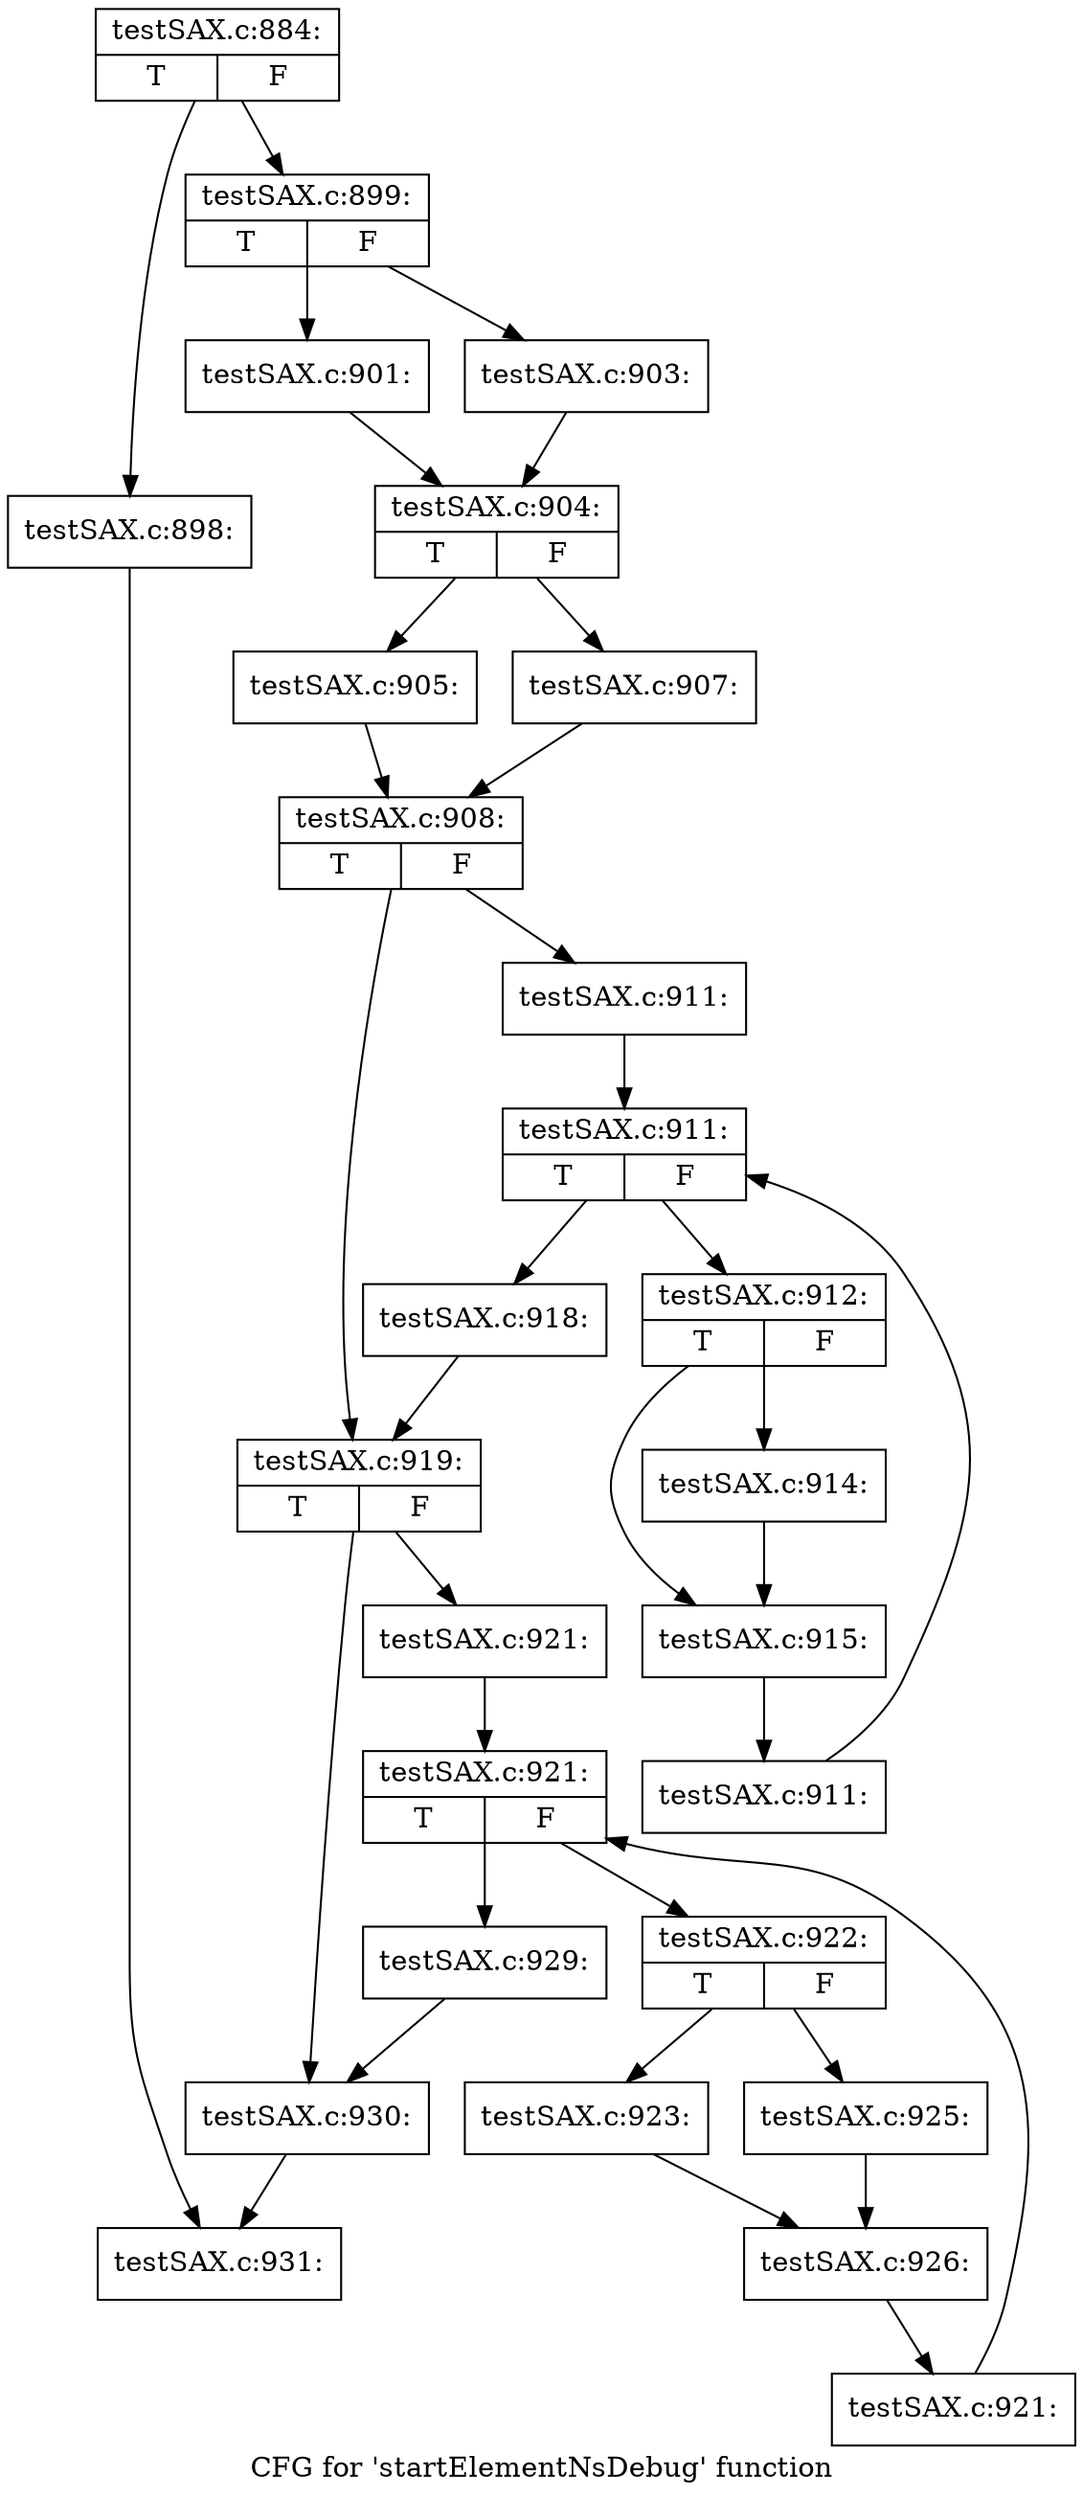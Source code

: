digraph "CFG for 'startElementNsDebug' function" {
	label="CFG for 'startElementNsDebug' function";

	Node0x56750f0 [shape=record,label="{testSAX.c:884:|{<s0>T|<s1>F}}"];
	Node0x56750f0 -> Node0x5679630;
	Node0x56750f0 -> Node0x5679680;
	Node0x5679630 [shape=record,label="{testSAX.c:898:}"];
	Node0x5679630 -> Node0x5650810;
	Node0x5679680 [shape=record,label="{testSAX.c:899:|{<s0>T|<s1>F}}"];
	Node0x5679680 -> Node0x5679e40;
	Node0x5679680 -> Node0x5679ee0;
	Node0x5679e40 [shape=record,label="{testSAX.c:901:}"];
	Node0x5679e40 -> Node0x5679e90;
	Node0x5679ee0 [shape=record,label="{testSAX.c:903:}"];
	Node0x5679ee0 -> Node0x5679e90;
	Node0x5679e90 [shape=record,label="{testSAX.c:904:|{<s0>T|<s1>F}}"];
	Node0x5679e90 -> Node0x567a9c0;
	Node0x5679e90 -> Node0x567aa60;
	Node0x567a9c0 [shape=record,label="{testSAX.c:905:}"];
	Node0x567a9c0 -> Node0x567aa10;
	Node0x567aa60 [shape=record,label="{testSAX.c:907:}"];
	Node0x567aa60 -> Node0x567aa10;
	Node0x567aa10 [shape=record,label="{testSAX.c:908:|{<s0>T|<s1>F}}"];
	Node0x567aa10 -> Node0x567b700;
	Node0x567aa10 -> Node0x567b750;
	Node0x567b700 [shape=record,label="{testSAX.c:911:}"];
	Node0x567b700 -> Node0x567bc40;
	Node0x567bc40 [shape=record,label="{testSAX.c:911:|{<s0>T|<s1>F}}"];
	Node0x567bc40 -> Node0x567bec0;
	Node0x567bc40 -> Node0x567baa0;
	Node0x567bec0 [shape=record,label="{testSAX.c:912:|{<s0>T|<s1>F}}"];
	Node0x567bec0 -> Node0x567c5c0;
	Node0x567bec0 -> Node0x567c610;
	Node0x567c5c0 [shape=record,label="{testSAX.c:914:}"];
	Node0x567c5c0 -> Node0x567c610;
	Node0x567c610 [shape=record,label="{testSAX.c:915:}"];
	Node0x567c610 -> Node0x567be30;
	Node0x567be30 [shape=record,label="{testSAX.c:911:}"];
	Node0x567be30 -> Node0x567bc40;
	Node0x567baa0 [shape=record,label="{testSAX.c:918:}"];
	Node0x567baa0 -> Node0x567b750;
	Node0x567b750 [shape=record,label="{testSAX.c:919:|{<s0>T|<s1>F}}"];
	Node0x567b750 -> Node0x567e1b0;
	Node0x567b750 -> Node0x567e200;
	Node0x567e1b0 [shape=record,label="{testSAX.c:921:}"];
	Node0x567e1b0 -> Node0x567e6f0;
	Node0x567e6f0 [shape=record,label="{testSAX.c:921:|{<s0>T|<s1>F}}"];
	Node0x567e6f0 -> Node0x567e970;
	Node0x567e6f0 -> Node0x567e550;
	Node0x567e970 [shape=record,label="{testSAX.c:922:|{<s0>T|<s1>F}}"];
	Node0x567e970 -> Node0x567edb0;
	Node0x567e970 -> Node0x567ee50;
	Node0x567edb0 [shape=record,label="{testSAX.c:923:}"];
	Node0x567edb0 -> Node0x567ee00;
	Node0x567ee50 [shape=record,label="{testSAX.c:925:}"];
	Node0x567ee50 -> Node0x567ee00;
	Node0x567ee00 [shape=record,label="{testSAX.c:926:}"];
	Node0x567ee00 -> Node0x567e8e0;
	Node0x567e8e0 [shape=record,label="{testSAX.c:921:}"];
	Node0x567e8e0 -> Node0x567e6f0;
	Node0x567e550 [shape=record,label="{testSAX.c:929:}"];
	Node0x567e550 -> Node0x567e200;
	Node0x567e200 [shape=record,label="{testSAX.c:930:}"];
	Node0x567e200 -> Node0x5650810;
	Node0x5650810 [shape=record,label="{testSAX.c:931:}"];
}
